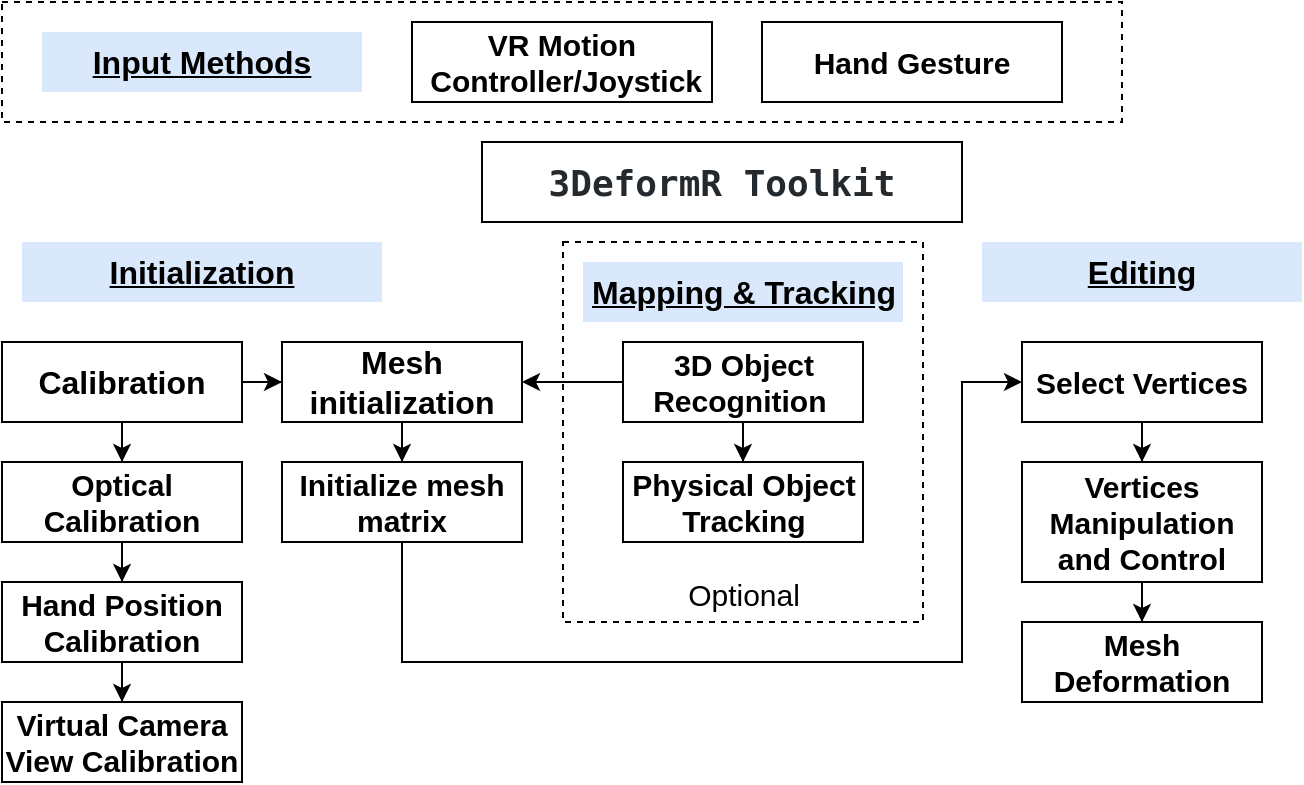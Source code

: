 <mxfile version="14.6.1" type="github">
  <diagram id="QaqqHzPhQSLQJ9ipFRWG" name="Page-1">
    <mxGraphModel dx="1185" dy="615" grid="1" gridSize="10" guides="1" tooltips="1" connect="1" arrows="1" fold="1" page="1" pageScale="1" pageWidth="827" pageHeight="1169" math="0" shadow="0">
      <root>
        <mxCell id="0" />
        <mxCell id="1" parent="0" />
        <mxCell id="T8eDIEK4AWeUc6sGCieO-16" value="" style="rounded=0;whiteSpace=wrap;html=1;fontSize=15;fillColor=none;dashed=1;" vertex="1" parent="1">
          <mxGeometry x="40" y="320" width="560" height="60" as="geometry" />
        </mxCell>
        <mxCell id="T8eDIEK4AWeUc6sGCieO-2" value="&lt;br&gt;&lt;br&gt;&lt;br&gt;&lt;br&gt;&lt;br&gt;&lt;br&gt;&lt;br&gt;&lt;br&gt;&lt;br&gt;Optional" style="rounded=0;whiteSpace=wrap;html=1;fontSize=15;fillColor=none;dashed=1;" vertex="1" parent="1">
          <mxGeometry x="320.5" y="440" width="180" height="190" as="geometry" />
        </mxCell>
        <mxCell id="RyAhWsrz8nEDhbQW0XfM-1" value="&lt;pre id=&quot;empty-setup-new-repo-echo&quot; class=&quot;copyable-terminal-content f5&quot; style=&quot;box-sizing: border-box ; font-size: 18px ; margin-top: 0px ; margin-bottom: 0px ; overflow: auto ; color: rgb(36 , 41 , 46)&quot;&gt;&lt;span class=&quot;user-select-contain&quot; style=&quot;box-sizing: border-box ; font-size: 18px&quot;&gt;3DeformR Toolkit&lt;/span&gt;&lt;/pre&gt;" style="rounded=0;whiteSpace=wrap;html=1;fontSize=18;fontStyle=1" parent="1" vertex="1">
          <mxGeometry x="280" y="390" width="240" height="40" as="geometry" />
        </mxCell>
        <mxCell id="RyAhWsrz8nEDhbQW0XfM-3" value="Initialization" style="rounded=0;whiteSpace=wrap;html=1;fillColor=#dae8fc;fontSize=16;fontStyle=5;strokeColor=none;" parent="1" vertex="1">
          <mxGeometry x="50" y="440" width="180" height="30" as="geometry" />
        </mxCell>
        <mxCell id="RyAhWsrz8nEDhbQW0XfM-19" style="edgeStyle=orthogonalEdgeStyle;rounded=0;orthogonalLoop=1;jettySize=auto;html=1;fontSize=16;" parent="1" source="RyAhWsrz8nEDhbQW0XfM-4" target="RyAhWsrz8nEDhbQW0XfM-11" edge="1">
          <mxGeometry relative="1" as="geometry" />
        </mxCell>
        <mxCell id="RyAhWsrz8nEDhbQW0XfM-4" value="Mesh initialization" style="rounded=0;whiteSpace=wrap;html=1;fontSize=16;fontStyle=1" parent="1" vertex="1">
          <mxGeometry x="180" y="490" width="120" height="40" as="geometry" />
        </mxCell>
        <mxCell id="RyAhWsrz8nEDhbQW0XfM-12" style="edgeStyle=orthogonalEdgeStyle;rounded=0;orthogonalLoop=1;jettySize=auto;html=1;fontSize=16;" parent="1" source="RyAhWsrz8nEDhbQW0XfM-5" target="RyAhWsrz8nEDhbQW0XfM-4" edge="1">
          <mxGeometry relative="1" as="geometry" />
        </mxCell>
        <mxCell id="RyAhWsrz8nEDhbQW0XfM-14" value="" style="edgeStyle=orthogonalEdgeStyle;rounded=0;orthogonalLoop=1;jettySize=auto;html=1;fontSize=16;" parent="1" source="RyAhWsrz8nEDhbQW0XfM-5" target="RyAhWsrz8nEDhbQW0XfM-7" edge="1">
          <mxGeometry relative="1" as="geometry" />
        </mxCell>
        <mxCell id="RyAhWsrz8nEDhbQW0XfM-5" value="Calibration" style="rounded=0;whiteSpace=wrap;html=1;fontSize=16;fontStyle=1" parent="1" vertex="1">
          <mxGeometry x="40" y="490" width="120" height="40" as="geometry" />
        </mxCell>
        <mxCell id="RyAhWsrz8nEDhbQW0XfM-10" value="" style="edgeStyle=orthogonalEdgeStyle;rounded=0;orthogonalLoop=1;jettySize=auto;html=1;" parent="1" source="RyAhWsrz8nEDhbQW0XfM-7" target="RyAhWsrz8nEDhbQW0XfM-9" edge="1">
          <mxGeometry relative="1" as="geometry" />
        </mxCell>
        <mxCell id="RyAhWsrz8nEDhbQW0XfM-7" value="&lt;div style=&quot;font-size: 15px;&quot;&gt;Optical Calibration&lt;/div&gt;" style="rounded=0;whiteSpace=wrap;html=1;fontSize=15;fontStyle=1" parent="1" vertex="1">
          <mxGeometry x="40" y="550" width="120" height="40" as="geometry" />
        </mxCell>
        <mxCell id="RyAhWsrz8nEDhbQW0XfM-16" value="" style="edgeStyle=orthogonalEdgeStyle;rounded=0;orthogonalLoop=1;jettySize=auto;html=1;fontSize=16;" parent="1" source="RyAhWsrz8nEDhbQW0XfM-9" target="RyAhWsrz8nEDhbQW0XfM-15" edge="1">
          <mxGeometry relative="1" as="geometry" />
        </mxCell>
        <mxCell id="RyAhWsrz8nEDhbQW0XfM-9" value="&lt;span style=&quot;font-size: 15px;&quot;&gt;Hand Position Calibration&lt;/span&gt;" style="rounded=0;whiteSpace=wrap;html=1;fontSize=15;fontStyle=1" parent="1" vertex="1">
          <mxGeometry x="40" y="610" width="120" height="40" as="geometry" />
        </mxCell>
        <mxCell id="T8eDIEK4AWeUc6sGCieO-21" style="edgeStyle=orthogonalEdgeStyle;rounded=0;orthogonalLoop=1;jettySize=auto;html=1;entryX=0;entryY=0.5;entryDx=0;entryDy=0;fontSize=15;" edge="1" parent="1" source="RyAhWsrz8nEDhbQW0XfM-11" target="T8eDIEK4AWeUc6sGCieO-5">
          <mxGeometry relative="1" as="geometry">
            <Array as="points">
              <mxPoint x="240" y="650" />
              <mxPoint x="520" y="650" />
              <mxPoint x="520" y="510" />
            </Array>
          </mxGeometry>
        </mxCell>
        <mxCell id="RyAhWsrz8nEDhbQW0XfM-11" value="Initialize mesh matrix" style="rounded=0;whiteSpace=wrap;html=1;fontSize=15;fontStyle=1" parent="1" vertex="1">
          <mxGeometry x="180" y="550" width="120" height="40" as="geometry" />
        </mxCell>
        <mxCell id="RyAhWsrz8nEDhbQW0XfM-15" value="&lt;span style=&quot;font-size: 15px;&quot;&gt;Virtual Camera View Calibration&lt;/span&gt;" style="rounded=0;whiteSpace=wrap;html=1;fontSize=15;fontStyle=1" parent="1" vertex="1">
          <mxGeometry x="40" y="670" width="120" height="40" as="geometry" />
        </mxCell>
        <mxCell id="RyAhWsrz8nEDhbQW0XfM-24" value="" style="edgeStyle=orthogonalEdgeStyle;rounded=0;orthogonalLoop=1;jettySize=auto;html=1;fontSize=16;" parent="1" source="RyAhWsrz8nEDhbQW0XfM-17" target="RyAhWsrz8nEDhbQW0XfM-23" edge="1">
          <mxGeometry relative="1" as="geometry" />
        </mxCell>
        <mxCell id="T8eDIEK4AWeUc6sGCieO-20" style="edgeStyle=orthogonalEdgeStyle;rounded=0;orthogonalLoop=1;jettySize=auto;html=1;fontSize=15;" edge="1" parent="1" source="RyAhWsrz8nEDhbQW0XfM-17" target="RyAhWsrz8nEDhbQW0XfM-4">
          <mxGeometry relative="1" as="geometry" />
        </mxCell>
        <mxCell id="RyAhWsrz8nEDhbQW0XfM-17" value="3D Object Recognition&amp;nbsp;" style="rounded=0;whiteSpace=wrap;html=1;fontSize=15;fontStyle=1" parent="1" vertex="1">
          <mxGeometry x="350.5" y="490" width="120" height="40" as="geometry" />
        </mxCell>
        <mxCell id="RyAhWsrz8nEDhbQW0XfM-20" value="Editing" style="rounded=0;whiteSpace=wrap;html=1;fillColor=#dae8fc;fontSize=16;fontStyle=5;strokeColor=none;" parent="1" vertex="1">
          <mxGeometry x="530" y="440" width="160" height="30" as="geometry" />
        </mxCell>
        <mxCell id="RyAhWsrz8nEDhbQW0XfM-23" value="Physical Object Tracking" style="rounded=0;whiteSpace=wrap;html=1;fontSize=15;fontStyle=1" parent="1" vertex="1">
          <mxGeometry x="350.5" y="550" width="120" height="40" as="geometry" />
        </mxCell>
        <mxCell id="T8eDIEK4AWeUc6sGCieO-1" value="Mapping &amp;amp; Tracking" style="rounded=0;whiteSpace=wrap;html=1;fillColor=#dae8fc;fontSize=16;fontStyle=5;strokeColor=none;" vertex="1" parent="1">
          <mxGeometry x="330.5" y="450" width="160" height="30" as="geometry" />
        </mxCell>
        <mxCell id="T8eDIEK4AWeUc6sGCieO-17" style="edgeStyle=orthogonalEdgeStyle;rounded=0;orthogonalLoop=1;jettySize=auto;html=1;fontSize=15;" edge="1" parent="1" source="T8eDIEK4AWeUc6sGCieO-4" target="T8eDIEK4AWeUc6sGCieO-9">
          <mxGeometry relative="1" as="geometry" />
        </mxCell>
        <mxCell id="T8eDIEK4AWeUc6sGCieO-4" value="Vertices Manipulation and Control" style="rounded=0;whiteSpace=wrap;html=1;fontSize=15;fontStyle=1" vertex="1" parent="1">
          <mxGeometry x="550" y="550" width="120" height="60" as="geometry" />
        </mxCell>
        <mxCell id="T8eDIEK4AWeUc6sGCieO-7" style="edgeStyle=orthogonalEdgeStyle;rounded=0;orthogonalLoop=1;jettySize=auto;html=1;entryX=0.5;entryY=0;entryDx=0;entryDy=0;fontSize=15;" edge="1" parent="1" source="T8eDIEK4AWeUc6sGCieO-5" target="T8eDIEK4AWeUc6sGCieO-4">
          <mxGeometry relative="1" as="geometry" />
        </mxCell>
        <mxCell id="T8eDIEK4AWeUc6sGCieO-5" value="&lt;font style=&quot;font-size: 15px&quot;&gt;&lt;b&gt;Select Vertices&lt;/b&gt;&lt;/font&gt;" style="rounded=0;whiteSpace=wrap;html=1;" vertex="1" parent="1">
          <mxGeometry x="550" y="490" width="120" height="40" as="geometry" />
        </mxCell>
        <mxCell id="T8eDIEK4AWeUc6sGCieO-8" value="&lt;b style=&quot;font-size: 15px&quot;&gt;VR Motion&lt;br&gt;&amp;nbsp;Controller/Joystick&lt;/b&gt;" style="rounded=0;whiteSpace=wrap;html=1;" vertex="1" parent="1">
          <mxGeometry x="245" y="330" width="150" height="40" as="geometry" />
        </mxCell>
        <mxCell id="T8eDIEK4AWeUc6sGCieO-9" value="&lt;font style=&quot;font-size: 15px&quot;&gt;&lt;b&gt;Mesh Deformation&lt;/b&gt;&lt;/font&gt;" style="rounded=0;whiteSpace=wrap;html=1;" vertex="1" parent="1">
          <mxGeometry x="550" y="630" width="120" height="40" as="geometry" />
        </mxCell>
        <mxCell id="T8eDIEK4AWeUc6sGCieO-10" value="Input Methods" style="rounded=0;whiteSpace=wrap;html=1;fillColor=#dae8fc;fontSize=16;fontStyle=5;strokeColor=none;" vertex="1" parent="1">
          <mxGeometry x="60" y="335" width="160" height="30" as="geometry" />
        </mxCell>
        <mxCell id="T8eDIEK4AWeUc6sGCieO-14" value="&lt;span style=&quot;font-size: 15px&quot;&gt;&lt;b&gt;Hand Gesture&lt;/b&gt;&lt;/span&gt;" style="rounded=0;whiteSpace=wrap;html=1;" vertex="1" parent="1">
          <mxGeometry x="420" y="330" width="150" height="40" as="geometry" />
        </mxCell>
      </root>
    </mxGraphModel>
  </diagram>
</mxfile>
